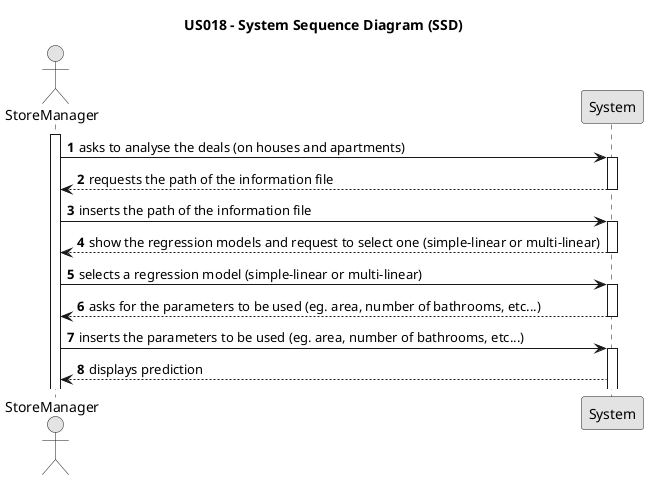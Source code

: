 @startuml
skinparam monochrome true
skinparam packageStyle rectangle
skinparam shadowing false

title US018 - System Sequence Diagram (SSD)

autonumber

actor StoreManager
participant System

activate StoreManager

    StoreManager -> System: asks to analyse the deals (on houses and apartments)
    activate System

        StoreManager <-- System: requests the path of the information file
    deactivate System

    StoreManager -> System: inserts the path of the information file
    activate System

        StoreManager <-- System: show the regression models and request to select one (simple-linear or multi-linear)
    deactivate System

    StoreManager -> System: selects a regression model (simple-linear or multi-linear)
    activate System

        StoreManager <-- System: asks for the parameters to be used (eg. area, number of bathrooms, etc...)
    deactivate System

        StoreManager -> System: inserts the parameters to be used (eg. area, number of bathrooms, etc...)
        activate System

            StoreManager <-- System: displays prediction
@enduml